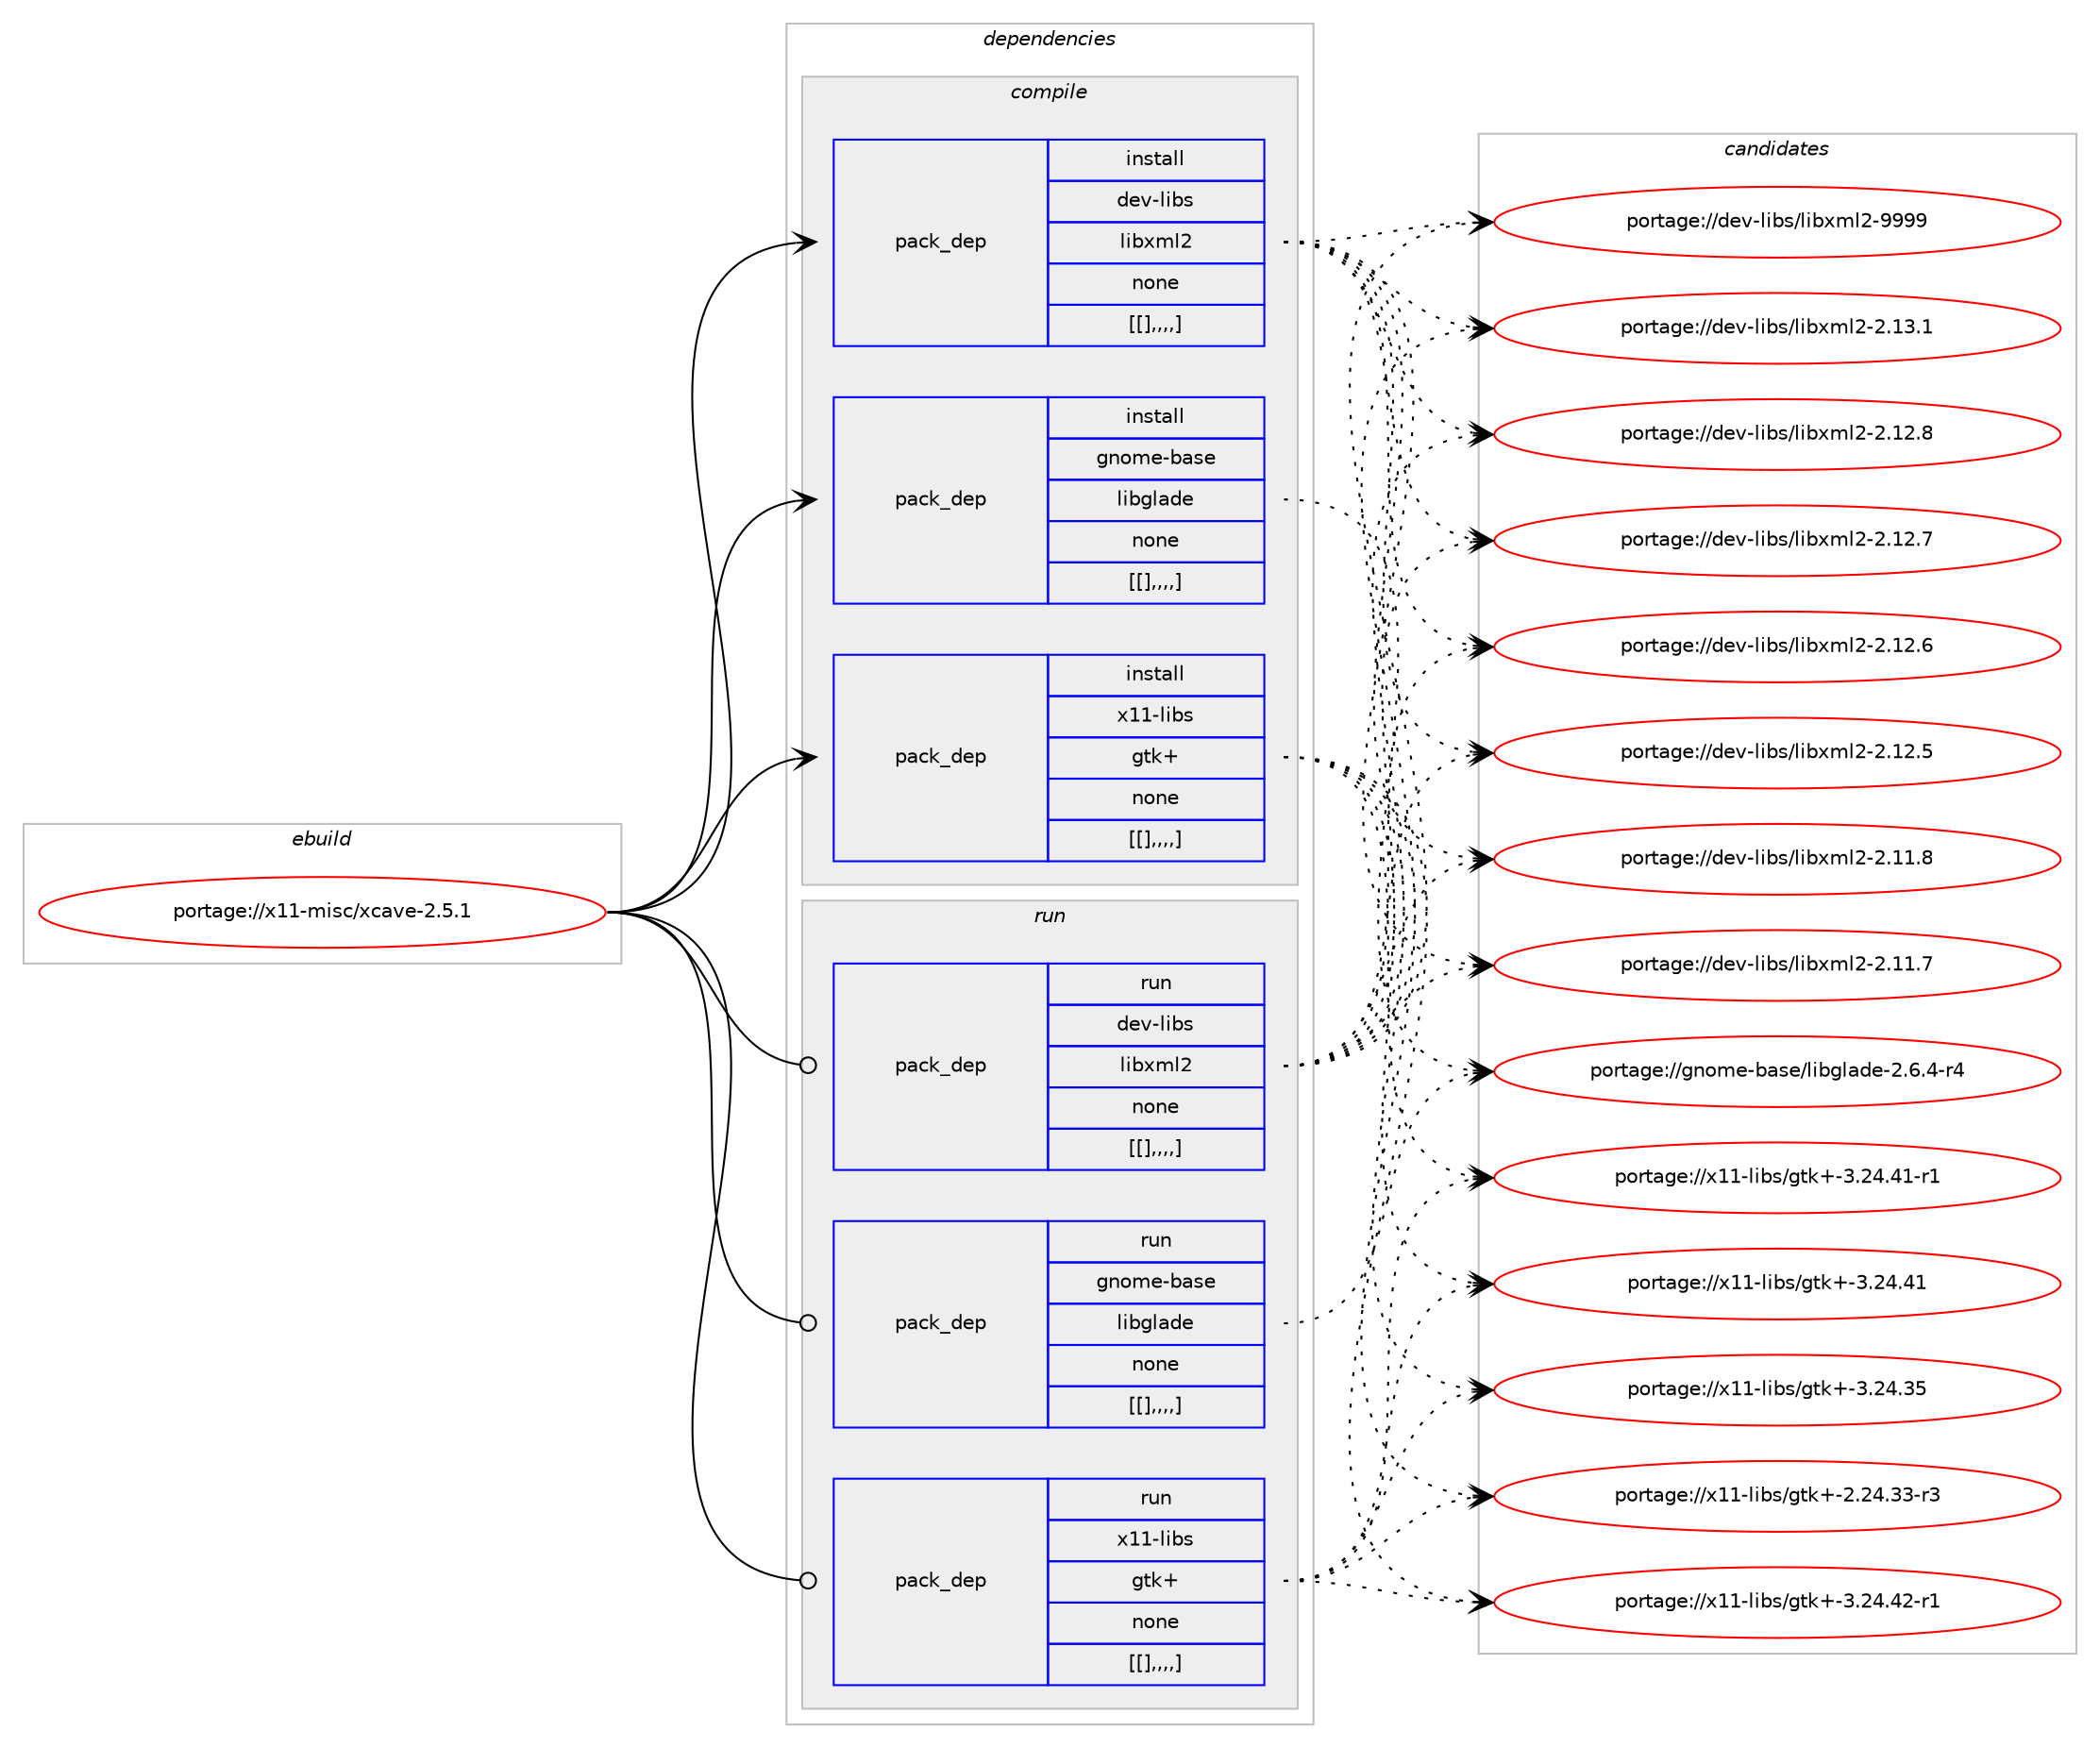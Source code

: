 digraph prolog {

# *************
# Graph options
# *************

newrank=true;
concentrate=true;
compound=true;
graph [rankdir=LR,fontname=Helvetica,fontsize=10,ranksep=1.5];#, ranksep=2.5, nodesep=0.2];
edge  [arrowhead=vee];
node  [fontname=Helvetica,fontsize=10];

# **********
# The ebuild
# **********

subgraph cluster_leftcol {
color=gray;
label=<<i>ebuild</i>>;
id [label="portage://x11-misc/xcave-2.5.1", color=red, width=4, href="../x11-misc/xcave-2.5.1.svg"];
}

# ****************
# The dependencies
# ****************

subgraph cluster_midcol {
color=gray;
label=<<i>dependencies</i>>;
subgraph cluster_compile {
fillcolor="#eeeeee";
style=filled;
label=<<i>compile</i>>;
subgraph pack346170 {
dependency477534 [label=<<TABLE BORDER="0" CELLBORDER="1" CELLSPACING="0" CELLPADDING="4" WIDTH="220"><TR><TD ROWSPAN="6" CELLPADDING="30">pack_dep</TD></TR><TR><TD WIDTH="110">install</TD></TR><TR><TD>dev-libs</TD></TR><TR><TD>libxml2</TD></TR><TR><TD>none</TD></TR><TR><TD>[[],,,,]</TD></TR></TABLE>>, shape=none, color=blue];
}
id:e -> dependency477534:w [weight=20,style="solid",arrowhead="vee"];
subgraph pack346171 {
dependency477535 [label=<<TABLE BORDER="0" CELLBORDER="1" CELLSPACING="0" CELLPADDING="4" WIDTH="220"><TR><TD ROWSPAN="6" CELLPADDING="30">pack_dep</TD></TR><TR><TD WIDTH="110">install</TD></TR><TR><TD>gnome-base</TD></TR><TR><TD>libglade</TD></TR><TR><TD>none</TD></TR><TR><TD>[[],,,,]</TD></TR></TABLE>>, shape=none, color=blue];
}
id:e -> dependency477535:w [weight=20,style="solid",arrowhead="vee"];
subgraph pack346172 {
dependency477536 [label=<<TABLE BORDER="0" CELLBORDER="1" CELLSPACING="0" CELLPADDING="4" WIDTH="220"><TR><TD ROWSPAN="6" CELLPADDING="30">pack_dep</TD></TR><TR><TD WIDTH="110">install</TD></TR><TR><TD>x11-libs</TD></TR><TR><TD>gtk+</TD></TR><TR><TD>none</TD></TR><TR><TD>[[],,,,]</TD></TR></TABLE>>, shape=none, color=blue];
}
id:e -> dependency477536:w [weight=20,style="solid",arrowhead="vee"];
}
subgraph cluster_compileandrun {
fillcolor="#eeeeee";
style=filled;
label=<<i>compile and run</i>>;
}
subgraph cluster_run {
fillcolor="#eeeeee";
style=filled;
label=<<i>run</i>>;
subgraph pack346173 {
dependency477537 [label=<<TABLE BORDER="0" CELLBORDER="1" CELLSPACING="0" CELLPADDING="4" WIDTH="220"><TR><TD ROWSPAN="6" CELLPADDING="30">pack_dep</TD></TR><TR><TD WIDTH="110">run</TD></TR><TR><TD>dev-libs</TD></TR><TR><TD>libxml2</TD></TR><TR><TD>none</TD></TR><TR><TD>[[],,,,]</TD></TR></TABLE>>, shape=none, color=blue];
}
id:e -> dependency477537:w [weight=20,style="solid",arrowhead="odot"];
subgraph pack346174 {
dependency477538 [label=<<TABLE BORDER="0" CELLBORDER="1" CELLSPACING="0" CELLPADDING="4" WIDTH="220"><TR><TD ROWSPAN="6" CELLPADDING="30">pack_dep</TD></TR><TR><TD WIDTH="110">run</TD></TR><TR><TD>gnome-base</TD></TR><TR><TD>libglade</TD></TR><TR><TD>none</TD></TR><TR><TD>[[],,,,]</TD></TR></TABLE>>, shape=none, color=blue];
}
id:e -> dependency477538:w [weight=20,style="solid",arrowhead="odot"];
subgraph pack346175 {
dependency477539 [label=<<TABLE BORDER="0" CELLBORDER="1" CELLSPACING="0" CELLPADDING="4" WIDTH="220"><TR><TD ROWSPAN="6" CELLPADDING="30">pack_dep</TD></TR><TR><TD WIDTH="110">run</TD></TR><TR><TD>x11-libs</TD></TR><TR><TD>gtk+</TD></TR><TR><TD>none</TD></TR><TR><TD>[[],,,,]</TD></TR></TABLE>>, shape=none, color=blue];
}
id:e -> dependency477539:w [weight=20,style="solid",arrowhead="odot"];
}
}

# **************
# The candidates
# **************

subgraph cluster_choices {
rank=same;
color=gray;
label=<<i>candidates</i>>;

subgraph choice346170 {
color=black;
nodesep=1;
choice10010111845108105981154710810598120109108504557575757 [label="portage://dev-libs/libxml2-9999", color=red, width=4,href="../dev-libs/libxml2-9999.svg"];
choice100101118451081059811547108105981201091085045504649514649 [label="portage://dev-libs/libxml2-2.13.1", color=red, width=4,href="../dev-libs/libxml2-2.13.1.svg"];
choice100101118451081059811547108105981201091085045504649504656 [label="portage://dev-libs/libxml2-2.12.8", color=red, width=4,href="../dev-libs/libxml2-2.12.8.svg"];
choice100101118451081059811547108105981201091085045504649504655 [label="portage://dev-libs/libxml2-2.12.7", color=red, width=4,href="../dev-libs/libxml2-2.12.7.svg"];
choice100101118451081059811547108105981201091085045504649504654 [label="portage://dev-libs/libxml2-2.12.6", color=red, width=4,href="../dev-libs/libxml2-2.12.6.svg"];
choice100101118451081059811547108105981201091085045504649504653 [label="portage://dev-libs/libxml2-2.12.5", color=red, width=4,href="../dev-libs/libxml2-2.12.5.svg"];
choice100101118451081059811547108105981201091085045504649494656 [label="portage://dev-libs/libxml2-2.11.8", color=red, width=4,href="../dev-libs/libxml2-2.11.8.svg"];
choice100101118451081059811547108105981201091085045504649494655 [label="portage://dev-libs/libxml2-2.11.7", color=red, width=4,href="../dev-libs/libxml2-2.11.7.svg"];
dependency477534:e -> choice10010111845108105981154710810598120109108504557575757:w [style=dotted,weight="100"];
dependency477534:e -> choice100101118451081059811547108105981201091085045504649514649:w [style=dotted,weight="100"];
dependency477534:e -> choice100101118451081059811547108105981201091085045504649504656:w [style=dotted,weight="100"];
dependency477534:e -> choice100101118451081059811547108105981201091085045504649504655:w [style=dotted,weight="100"];
dependency477534:e -> choice100101118451081059811547108105981201091085045504649504654:w [style=dotted,weight="100"];
dependency477534:e -> choice100101118451081059811547108105981201091085045504649504653:w [style=dotted,weight="100"];
dependency477534:e -> choice100101118451081059811547108105981201091085045504649494656:w [style=dotted,weight="100"];
dependency477534:e -> choice100101118451081059811547108105981201091085045504649494655:w [style=dotted,weight="100"];
}
subgraph choice346171 {
color=black;
nodesep=1;
choice1031101111091014598971151014710810598103108971001014550465446524511452 [label="portage://gnome-base/libglade-2.6.4-r4", color=red, width=4,href="../gnome-base/libglade-2.6.4-r4.svg"];
dependency477535:e -> choice1031101111091014598971151014710810598103108971001014550465446524511452:w [style=dotted,weight="100"];
}
subgraph choice346172 {
color=black;
nodesep=1;
choice12049494510810598115471031161074345514650524652504511449 [label="portage://x11-libs/gtk+-3.24.42-r1", color=red, width=4,href="../x11-libs/gtk+-3.24.42-r1.svg"];
choice12049494510810598115471031161074345514650524652494511449 [label="portage://x11-libs/gtk+-3.24.41-r1", color=red, width=4,href="../x11-libs/gtk+-3.24.41-r1.svg"];
choice1204949451081059811547103116107434551465052465249 [label="portage://x11-libs/gtk+-3.24.41", color=red, width=4,href="../x11-libs/gtk+-3.24.41.svg"];
choice1204949451081059811547103116107434551465052465153 [label="portage://x11-libs/gtk+-3.24.35", color=red, width=4,href="../x11-libs/gtk+-3.24.35.svg"];
choice12049494510810598115471031161074345504650524651514511451 [label="portage://x11-libs/gtk+-2.24.33-r3", color=red, width=4,href="../x11-libs/gtk+-2.24.33-r3.svg"];
dependency477536:e -> choice12049494510810598115471031161074345514650524652504511449:w [style=dotted,weight="100"];
dependency477536:e -> choice12049494510810598115471031161074345514650524652494511449:w [style=dotted,weight="100"];
dependency477536:e -> choice1204949451081059811547103116107434551465052465249:w [style=dotted,weight="100"];
dependency477536:e -> choice1204949451081059811547103116107434551465052465153:w [style=dotted,weight="100"];
dependency477536:e -> choice12049494510810598115471031161074345504650524651514511451:w [style=dotted,weight="100"];
}
subgraph choice346173 {
color=black;
nodesep=1;
choice10010111845108105981154710810598120109108504557575757 [label="portage://dev-libs/libxml2-9999", color=red, width=4,href="../dev-libs/libxml2-9999.svg"];
choice100101118451081059811547108105981201091085045504649514649 [label="portage://dev-libs/libxml2-2.13.1", color=red, width=4,href="../dev-libs/libxml2-2.13.1.svg"];
choice100101118451081059811547108105981201091085045504649504656 [label="portage://dev-libs/libxml2-2.12.8", color=red, width=4,href="../dev-libs/libxml2-2.12.8.svg"];
choice100101118451081059811547108105981201091085045504649504655 [label="portage://dev-libs/libxml2-2.12.7", color=red, width=4,href="../dev-libs/libxml2-2.12.7.svg"];
choice100101118451081059811547108105981201091085045504649504654 [label="portage://dev-libs/libxml2-2.12.6", color=red, width=4,href="../dev-libs/libxml2-2.12.6.svg"];
choice100101118451081059811547108105981201091085045504649504653 [label="portage://dev-libs/libxml2-2.12.5", color=red, width=4,href="../dev-libs/libxml2-2.12.5.svg"];
choice100101118451081059811547108105981201091085045504649494656 [label="portage://dev-libs/libxml2-2.11.8", color=red, width=4,href="../dev-libs/libxml2-2.11.8.svg"];
choice100101118451081059811547108105981201091085045504649494655 [label="portage://dev-libs/libxml2-2.11.7", color=red, width=4,href="../dev-libs/libxml2-2.11.7.svg"];
dependency477537:e -> choice10010111845108105981154710810598120109108504557575757:w [style=dotted,weight="100"];
dependency477537:e -> choice100101118451081059811547108105981201091085045504649514649:w [style=dotted,weight="100"];
dependency477537:e -> choice100101118451081059811547108105981201091085045504649504656:w [style=dotted,weight="100"];
dependency477537:e -> choice100101118451081059811547108105981201091085045504649504655:w [style=dotted,weight="100"];
dependency477537:e -> choice100101118451081059811547108105981201091085045504649504654:w [style=dotted,weight="100"];
dependency477537:e -> choice100101118451081059811547108105981201091085045504649504653:w [style=dotted,weight="100"];
dependency477537:e -> choice100101118451081059811547108105981201091085045504649494656:w [style=dotted,weight="100"];
dependency477537:e -> choice100101118451081059811547108105981201091085045504649494655:w [style=dotted,weight="100"];
}
subgraph choice346174 {
color=black;
nodesep=1;
choice1031101111091014598971151014710810598103108971001014550465446524511452 [label="portage://gnome-base/libglade-2.6.4-r4", color=red, width=4,href="../gnome-base/libglade-2.6.4-r4.svg"];
dependency477538:e -> choice1031101111091014598971151014710810598103108971001014550465446524511452:w [style=dotted,weight="100"];
}
subgraph choice346175 {
color=black;
nodesep=1;
choice12049494510810598115471031161074345514650524652504511449 [label="portage://x11-libs/gtk+-3.24.42-r1", color=red, width=4,href="../x11-libs/gtk+-3.24.42-r1.svg"];
choice12049494510810598115471031161074345514650524652494511449 [label="portage://x11-libs/gtk+-3.24.41-r1", color=red, width=4,href="../x11-libs/gtk+-3.24.41-r1.svg"];
choice1204949451081059811547103116107434551465052465249 [label="portage://x11-libs/gtk+-3.24.41", color=red, width=4,href="../x11-libs/gtk+-3.24.41.svg"];
choice1204949451081059811547103116107434551465052465153 [label="portage://x11-libs/gtk+-3.24.35", color=red, width=4,href="../x11-libs/gtk+-3.24.35.svg"];
choice12049494510810598115471031161074345504650524651514511451 [label="portage://x11-libs/gtk+-2.24.33-r3", color=red, width=4,href="../x11-libs/gtk+-2.24.33-r3.svg"];
dependency477539:e -> choice12049494510810598115471031161074345514650524652504511449:w [style=dotted,weight="100"];
dependency477539:e -> choice12049494510810598115471031161074345514650524652494511449:w [style=dotted,weight="100"];
dependency477539:e -> choice1204949451081059811547103116107434551465052465249:w [style=dotted,weight="100"];
dependency477539:e -> choice1204949451081059811547103116107434551465052465153:w [style=dotted,weight="100"];
dependency477539:e -> choice12049494510810598115471031161074345504650524651514511451:w [style=dotted,weight="100"];
}
}

}
